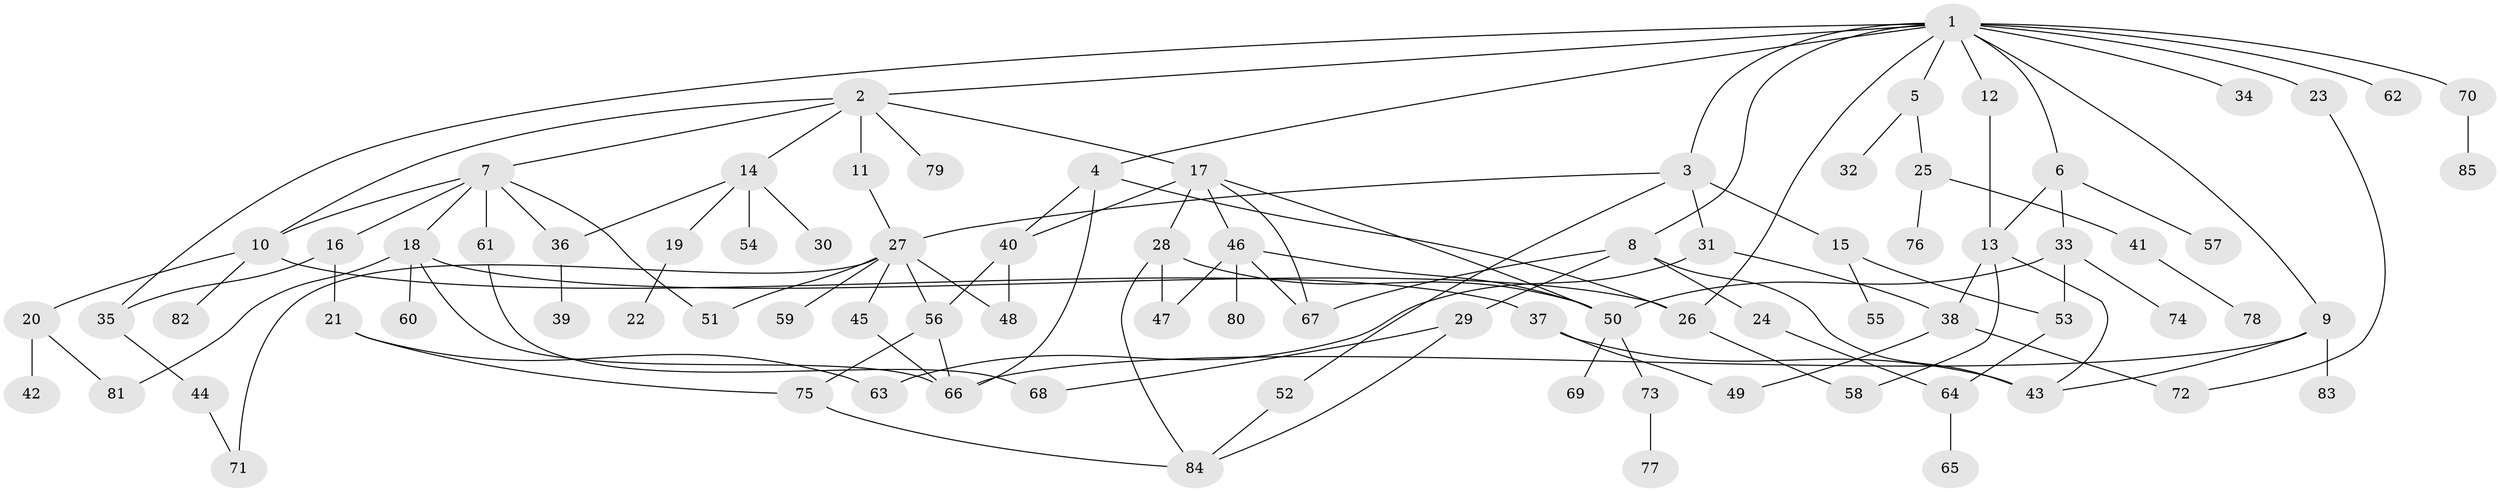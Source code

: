// coarse degree distribution, {14: 0.029411764705882353, 7: 0.11764705882352941, 5: 0.11764705882352941, 4: 0.058823529411764705, 2: 0.08823529411764706, 11: 0.029411764705882353, 6: 0.029411764705882353, 3: 0.14705882352941177, 8: 0.029411764705882353, 1: 0.35294117647058826}
// Generated by graph-tools (version 1.1) at 2025/17/03/04/25 18:17:04]
// undirected, 85 vertices, 122 edges
graph export_dot {
graph [start="1"]
  node [color=gray90,style=filled];
  1;
  2;
  3;
  4;
  5;
  6;
  7;
  8;
  9;
  10;
  11;
  12;
  13;
  14;
  15;
  16;
  17;
  18;
  19;
  20;
  21;
  22;
  23;
  24;
  25;
  26;
  27;
  28;
  29;
  30;
  31;
  32;
  33;
  34;
  35;
  36;
  37;
  38;
  39;
  40;
  41;
  42;
  43;
  44;
  45;
  46;
  47;
  48;
  49;
  50;
  51;
  52;
  53;
  54;
  55;
  56;
  57;
  58;
  59;
  60;
  61;
  62;
  63;
  64;
  65;
  66;
  67;
  68;
  69;
  70;
  71;
  72;
  73;
  74;
  75;
  76;
  77;
  78;
  79;
  80;
  81;
  82;
  83;
  84;
  85;
  1 -- 2;
  1 -- 3;
  1 -- 4;
  1 -- 5;
  1 -- 6;
  1 -- 8;
  1 -- 9;
  1 -- 12;
  1 -- 23;
  1 -- 26;
  1 -- 34;
  1 -- 35;
  1 -- 62;
  1 -- 70;
  2 -- 7;
  2 -- 11;
  2 -- 14;
  2 -- 17;
  2 -- 79;
  2 -- 10;
  3 -- 15;
  3 -- 27;
  3 -- 31;
  3 -- 52;
  4 -- 66;
  4 -- 40;
  4 -- 26;
  5 -- 25;
  5 -- 32;
  6 -- 33;
  6 -- 57;
  6 -- 13;
  7 -- 10;
  7 -- 16;
  7 -- 18;
  7 -- 36;
  7 -- 51;
  7 -- 61;
  8 -- 24;
  8 -- 29;
  8 -- 67;
  8 -- 43;
  9 -- 83;
  9 -- 66;
  9 -- 43;
  10 -- 20;
  10 -- 37;
  10 -- 82;
  11 -- 27;
  12 -- 13;
  13 -- 38;
  13 -- 43;
  13 -- 58;
  14 -- 19;
  14 -- 30;
  14 -- 54;
  14 -- 36;
  15 -- 55;
  15 -- 53;
  16 -- 21;
  16 -- 35;
  17 -- 28;
  17 -- 40;
  17 -- 46;
  17 -- 67;
  17 -- 50;
  18 -- 60;
  18 -- 81;
  18 -- 26;
  18 -- 66;
  19 -- 22;
  20 -- 42;
  20 -- 81;
  21 -- 75;
  21 -- 63;
  23 -- 72;
  24 -- 64;
  25 -- 41;
  25 -- 76;
  26 -- 58;
  27 -- 45;
  27 -- 56;
  27 -- 59;
  27 -- 71;
  27 -- 48;
  27 -- 51;
  28 -- 84;
  28 -- 47;
  28 -- 50;
  29 -- 68;
  29 -- 84;
  31 -- 63;
  31 -- 38;
  33 -- 50;
  33 -- 53;
  33 -- 74;
  35 -- 44;
  36 -- 39;
  37 -- 49;
  37 -- 43;
  38 -- 72;
  38 -- 49;
  40 -- 48;
  40 -- 56;
  41 -- 78;
  44 -- 71;
  45 -- 66;
  46 -- 47;
  46 -- 67;
  46 -- 80;
  46 -- 50;
  50 -- 69;
  50 -- 73;
  52 -- 84;
  53 -- 64;
  56 -- 66;
  56 -- 75;
  61 -- 68;
  64 -- 65;
  70 -- 85;
  73 -- 77;
  75 -- 84;
}
